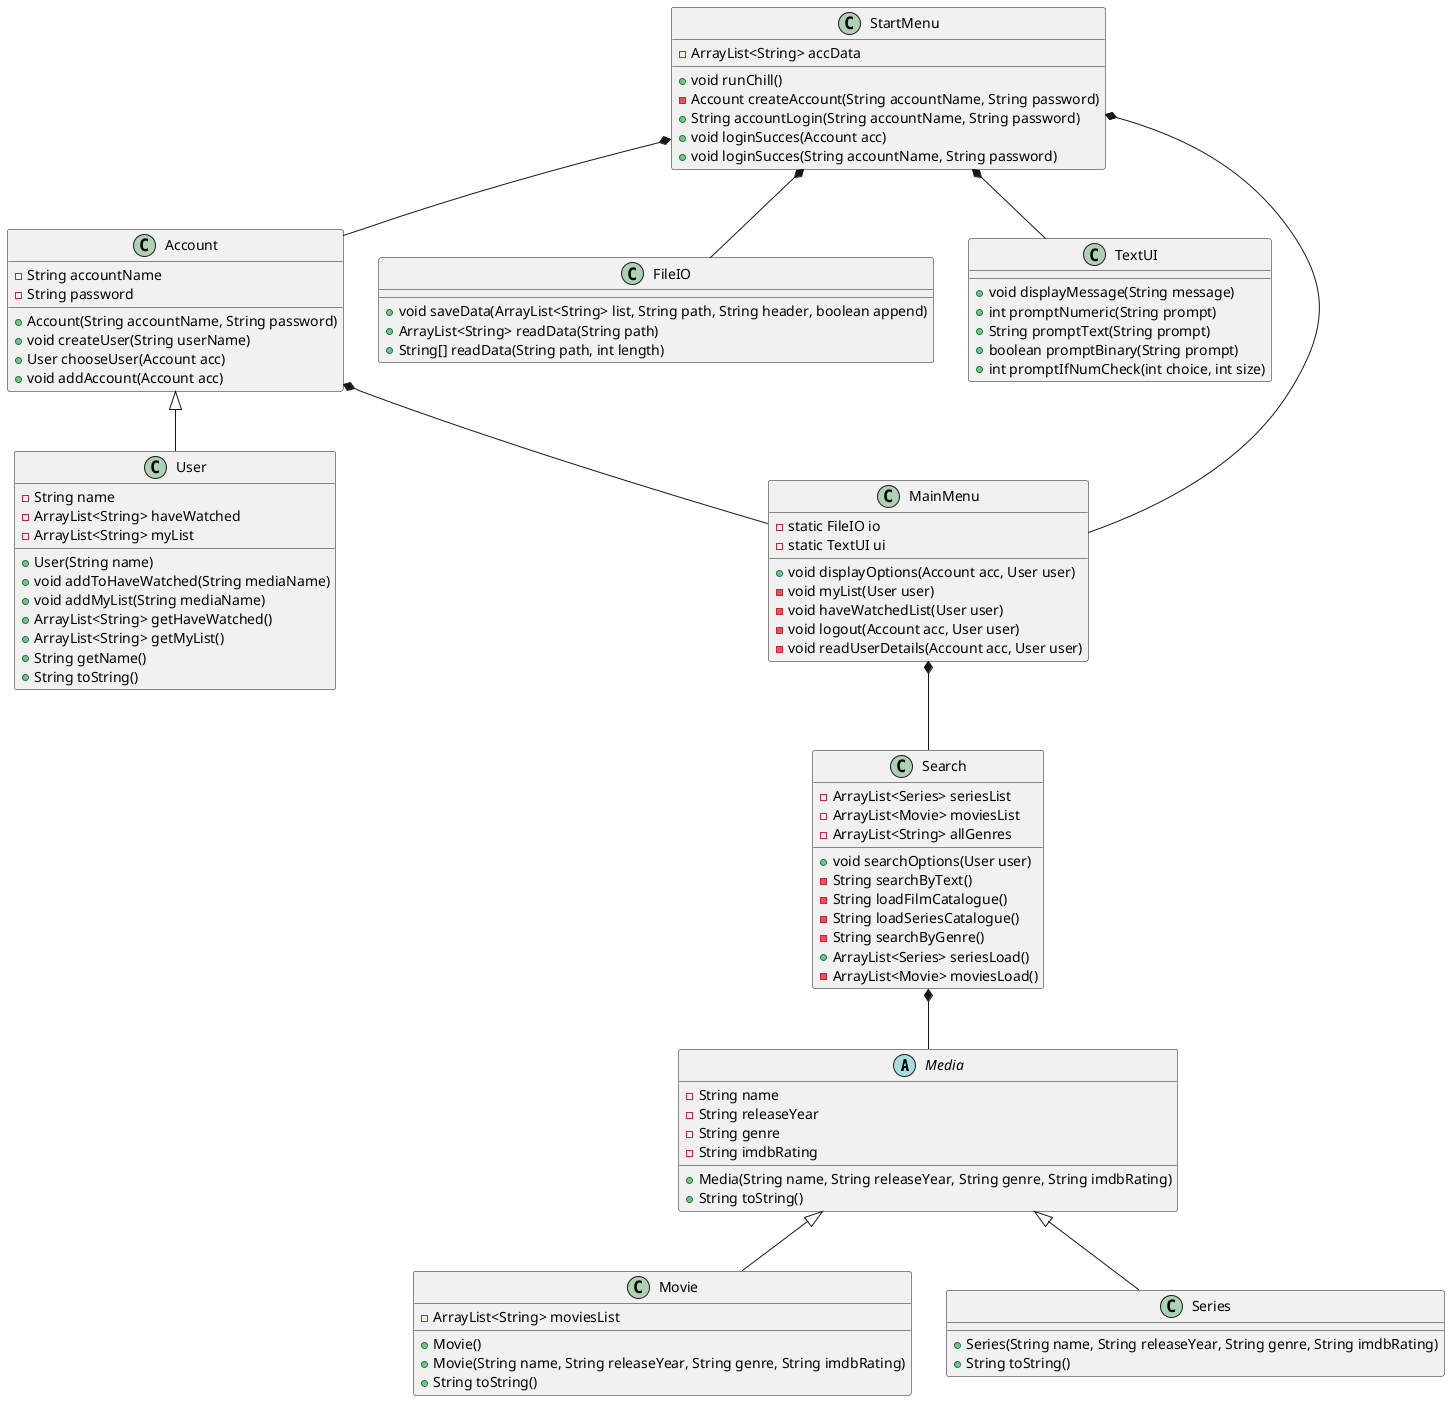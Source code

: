 @startuml
Abstract class Media {
    - String name
    - String releaseYear
    - String genre
    - String imdbRating
    + Media(String name, String releaseYear, String genre, String imdbRating)
    + String toString()
}

class Movie {
    - ArrayList<String> moviesList
    + Movie()
    + Movie(String name, String releaseYear, String genre, String imdbRating)
    + String toString()
}

class Series {

    + Series(String name, String releaseYear, String genre, String imdbRating)
    + String toString()
}

class User {
    - String name
    - ArrayList<String> haveWatched
    - ArrayList<String> myList
    + User(String name)
    + void addToHaveWatched(String mediaName)
    + void addMyList(String mediaName)
    + ArrayList<String> getHaveWatched()
    + ArrayList<String> getMyList()
    + String getName()
    + String toString()
}

class Search {
    - ArrayList<Series> seriesList
    - ArrayList<Movie> moviesList
    - ArrayList<String> allGenres
    + void searchOptions(User user)
    - String searchByText()
    - String loadFilmCatalogue()
    - String loadSeriesCatalogue()
    - String searchByGenre()
    + ArrayList<Series> seriesLoad()
    - ArrayList<Movie> moviesLoad()
}

class StartMenu {
    - ArrayList<String> accData
    + void runChill()
    - Account createAccount(String accountName, String password)
    + String accountLogin(String accountName, String password)
    + void loginSucces(Account acc)
    + void loginSucces(String accountName, String password)
}

class Account {
    - String accountName
    - String password
    + Account(String accountName, String password)
    + void createUser(String userName)
    + User chooseUser(Account acc)
    + void addAccount(Account acc)
}

class FileIO {
    + void saveData(ArrayList<String> list, String path, String header, boolean append)
    + ArrayList<String> readData(String path)
    + String[] readData(String path, int length)
}

class TextUI {
    + void displayMessage(String message)
    + int promptNumeric(String prompt)
    + String promptText(String prompt)
    + boolean promptBinary(String prompt)
    + int promptIfNumCheck(int choice, int size)
}

class MainMenu {
    - static FileIO io
    - static TextUI ui
    + void displayOptions(Account acc, User user)
    - void myList(User user)
    - void haveWatchedList(User user)
    - void logout(Account acc, User user)
    - void readUserDetails(Account acc, User user)
}
StartMenu *-- Account
Account <|-- User
StartMenu *-- MainMenu
MainMenu *-- Search
Search *-- Media
Media <|-- Movie
Media <|-- Series
Account *-- MainMenu

StartMenu *-- FileIO
StartMenu *-- TextUI


@enduml